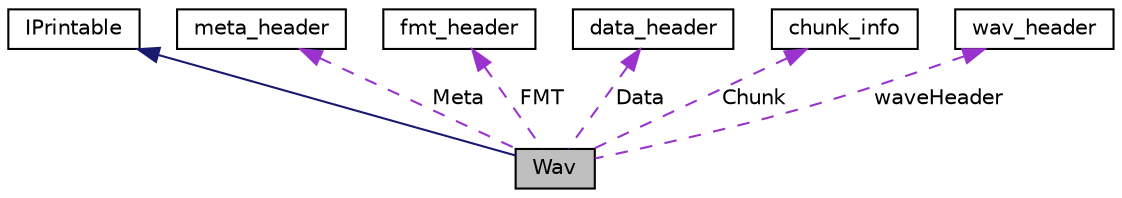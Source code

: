 digraph "Wav"
{
 // LATEX_PDF_SIZE
  edge [fontname="Helvetica",fontsize="10",labelfontname="Helvetica",labelfontsize="10"];
  node [fontname="Helvetica",fontsize="10",shape=record];
  Node1 [label="Wav",height=0.2,width=0.4,color="black", fillcolor="grey75", style="filled", fontcolor="black",tooltip=" "];
  Node2 -> Node1 [dir="back",color="midnightblue",fontsize="10",style="solid",fontname="Helvetica"];
  Node2 [label="IPrintable",height=0.2,width=0.4,color="black", fillcolor="white", style="filled",URL="$d1/dc4/classIPrintable.html",tooltip=" "];
  Node3 -> Node1 [dir="back",color="darkorchid3",fontsize="10",style="dashed",label=" Meta" ,fontname="Helvetica"];
  Node3 [label="meta_header",height=0.2,width=0.4,color="black", fillcolor="white", style="filled",URL="$df/d16/structmeta__header.html",tooltip=" "];
  Node4 -> Node1 [dir="back",color="darkorchid3",fontsize="10",style="dashed",label=" FMT" ,fontname="Helvetica"];
  Node4 [label="fmt_header",height=0.2,width=0.4,color="black", fillcolor="white", style="filled",URL="$d6/d53/structfmt__header.html",tooltip=" "];
  Node5 -> Node1 [dir="back",color="darkorchid3",fontsize="10",style="dashed",label=" Data" ,fontname="Helvetica"];
  Node5 [label="data_header",height=0.2,width=0.4,color="black", fillcolor="white", style="filled",URL="$df/d59/structdata__header.html",tooltip=" "];
  Node6 -> Node1 [dir="back",color="darkorchid3",fontsize="10",style="dashed",label=" Chunk" ,fontname="Helvetica"];
  Node6 [label="chunk_info",height=0.2,width=0.4,color="black", fillcolor="white", style="filled",URL="$d9/d5a/structchunk__info.html",tooltip=" "];
  Node7 -> Node1 [dir="back",color="darkorchid3",fontsize="10",style="dashed",label=" waveHeader" ,fontname="Helvetica"];
  Node7 [label="wav_header",height=0.2,width=0.4,color="black", fillcolor="white", style="filled",URL="$dc/dd5/structwav__header.html",tooltip=" "];
}

